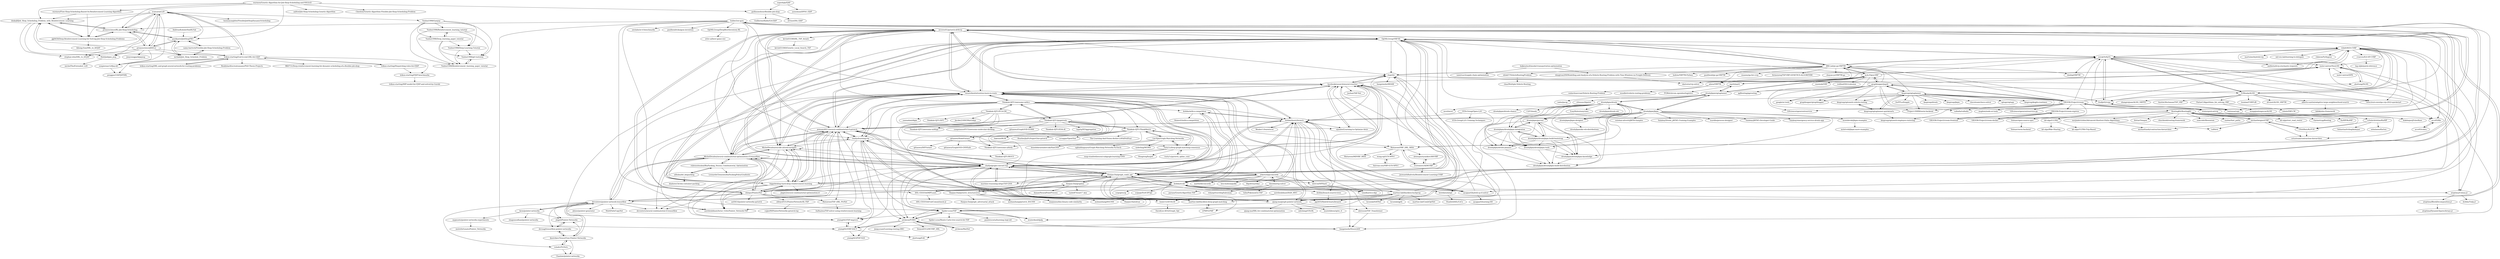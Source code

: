 digraph G {
"Yunhui1998/Gymjsp" -> "Yunhui1998/git-tuotorial"
"Yunhui1998/Gymjsp" -> "Yunhui1998/Reinforcement_learning_paper_tutorial"
"Yunhui1998/Gymjsp" -> "Yunhui1998/Deep-Learning-Tutorial"
"Yunhui1998/Gymjsp" -> "Yunhui1998/Reinforcement_learning_tutorial"
"Yunhui1998/Gymjsp" -> "Yunhui1998/Deep_learning_paper_tutorial"
"dmksjfl/Job_Shop_Scheduling_Problem_with_Reinforcement_Learning" -> "prosysscience/RL-Job-Shop-Scheduling"
"dmksjfl/Job_Shop_Scheduling_Problem_with_Reinforcement_Learning" -> "stephan-who/DRL_to_DFJSP"
"dmksjfl/Job_Shop_Scheduling_Problem_with_Reinforcement_Learning" -> "MattJud/gnn_jssp"
"dmksjfl/Job_Shop_Scheduling_Problem_with_Reinforcement_Learning" -> "jjjj0458/Deep-Reinforcement-Learning-for-Solving-Job-Shop-Scheduling-Problems"
"jjjj0458/Deep-Reinforcement-Learning-for-Solving-Job-Shop-Scheduling-Problems" -> "dmksjfl/Job_Shop_Scheduling_Problem_with_Reinforcement_Learning"
"jjjj0458/Deep-Reinforcement-Learning-for-Solving-Job-Shop-Scheduling-Problems" -> "prosysscience/RL-Job-Shop-Scheduling"
"jjjj0458/Deep-Reinforcement-Learning-for-Solving-Job-Shop-Scheduling-Problems" -> "Aihong-Sun/DRL_to_DFJSP"
"leikun-starting/Dispatching-rules-for-FJSP" -> "leikun-starting/End-to-end-DRL-for-FJSP"
"leikun-starting/Dispatching-rules-for-FJSP" -> "leikun-starting/FJSP-benchmarks"
"leikun-starting/End-to-end-DRL-for-FJSP" -> "leikun-starting/Dispatching-rules-for-FJSP"
"leikun-starting/End-to-end-DRL-for-FJSP" -> "leikun-starting/FJSP-benchmarks"
"leikun-starting/End-to-end-DRL-for-FJSP" -> "songwenas12/fjsp-drl"
"leikun-starting/End-to-end-DRL-for-FJSP" -> "pengguo318/FJSPDRL"
"leikun-starting/End-to-end-DRL-for-FJSP" -> "leikun-starting/DRL-and-graph-neural-network-for-routing-problems"
"leikun-starting/End-to-end-DRL-for-FJSP" -> "Reallyhardtocreateaname/PhD-Thesis-Projects"
"leikun-starting/End-to-end-DRL-for-FJSP" -> "dmksjfl/Job_Shop_Scheduling_Problem_with_Reinforcement_Learning"
"leikun-starting/End-to-end-DRL-for-FJSP" -> "zcaicaros/L2D"
"leikun-starting/End-to-end-DRL-for-FJSP" -> "RK0731/Deep-reinforcement-learning-for-dynamic-scheduling-of-a-flexible-job-shop"
"prosysscience/JSSEnv" -> "prosysscience/RL-Job-Shop-Scheduling"
"prosysscience/JSSEnv" -> "zcaicaros/L2D"
"prosysscience/JSSEnv" -> "dmksjfl/Job_Shop_Scheduling_Problem_with_Reinforcement_Learning"
"prosysscience/JSSEnv" -> "paulkastel/JobShopPRO"
"prosysscience/JSSEnv" -> "songwenas12/fjsp-drl"
"prosysscience/JSSEnv" -> "MattJud/gnn_jssp"
"prosysscience/JSSEnv" -> "Junyoungpark/pyjssp"
"prosysscience/JSSEnv" -> "mcfadd/Job_Shop_Schedule_Problem"
"prosysscience/JSSEnv" -> "leikun-starting/End-to-end-DRL-for-FJSP"
"prosysscience/JSSEnv" -> "stephan-who/DRL_to_DFJSP"
"songwenas12/fjsp-drl" -> "pengguo318/FJSPDRL"
"wurmen/Flow-Shop-Scheduling-Based-On-Reinforcement-Learning-Algorithm" -> "jjjj0458/Deep-Reinforcement-Learning-for-Solving-Job-Shop-Scheduling-Problems"
"wurmen/Flow-Shop-Scheduling-Based-On-Reinforcement-Learning-Algorithm" -> "dmksjfl/Job_Shop_Scheduling_Problem_with_Reinforcement_Learning"
"zcaicaros/L2D" -> "prosysscience/JSSEnv"
"zcaicaros/L2D" -> "prosysscience/RL-Job-Shop-Scheduling"
"zcaicaros/L2D" -> "leikun-starting/End-to-end-DRL-for-FJSP"
"zcaicaros/L2D" -> "MattJud/gnn_jssp"
"zcaicaros/L2D" -> "songwenas12/fjsp-drl"
"zcaicaros/L2D" -> "dmksjfl/Job_Shop_Scheduling_Problem_with_Reinforcement_Learning"
"zcaicaros/L2D" -> "Yunhui1998/Gymjsp"
"zcaicaros/L2D" -> "jjjj0458/Deep-Reinforcement-Learning-for-Solving-Job-Shop-Scheduling-Problems"
"zcaicaros/L2D" -> "paulkastel/JobShopPRO"
"zcaicaros/L2D" -> "huxiaoyanghfut/FlexibleJobShopDynamicScheduling"
"zcaicaros/L2D" -> "stephan-who/DRL_to_DFJSP"
"OptMLGroup/VRP-RL" -> "mveres01/pytorch-drl4vrp"
"OptMLGroup/VRP-RL" -> "wouterkool/attention-learn-to-route"
"OptMLGroup/VRP-RL" -> "pemami4911/neural-combinatorial-rl-pytorch"
"OptMLGroup/VRP-RL" -> "iRB-Lab/py-ga-VRPTW"
"OptMLGroup/VRP-RL" -> "Hanjun-Dai/graph_comb_opt"
"OptMLGroup/VRP-RL" -> "MichelDeudon/neural-combinatorial-optimization-rl-tensorflow"
"OptMLGroup/VRP-RL" -> "MichelDeudon/encode-attend-navigate"
"OptMLGroup/VRP-RL" -> "Rintarooo/VRP_DRL_MHA"
"OptMLGroup/VRP-RL" -> "d-eremeev/ADM-VRP"
"OptMLGroup/VRP-RL" -> "rlopt/l2i"
"OptMLGroup/VRP-RL" -> "yorak/VeRyPy"
"OptMLGroup/VRP-RL" -> "higgsfield/np-hard-deep-reinforcement-learning"
"OptMLGroup/VRP-RL" -> "facebookresearch/neural-rewriter"
"OptMLGroup/VRP-RL" -> "qiang-ma/graph-pointer-network"
"OptMLGroup/VRP-RL" -> "vidalt/HGS-CVRP"
"pemami4911/neural-combinatorial-rl-pytorch" -> "higgsfield/np-hard-deep-reinforcement-learning"
"pemami4911/neural-combinatorial-rl-pytorch" -> "mveres01/pytorch-drl4vrp"
"pemami4911/neural-combinatorial-rl-pytorch" -> "wouterkool/attention-learn-to-route"
"pemami4911/neural-combinatorial-rl-pytorch" -> "MichelDeudon/neural-combinatorial-optimization-rl-tensorflow"
"pemami4911/neural-combinatorial-rl-pytorch" -> "Hanjun-Dai/graph_comb_opt"
"pemami4911/neural-combinatorial-rl-pytorch" -> "OptMLGroup/VRP-RL"
"pemami4911/neural-combinatorial-rl-pytorch" -> "shirgur/PointerNet"
"pemami4911/neural-combinatorial-rl-pytorch" -> "MichelDeudon/encode-attend-navigate"
"pemami4911/neural-combinatorial-rl-pytorch" -> "devsisters/pointer-network-tensorflow"
"pemami4911/neural-combinatorial-rl-pytorch" -> "facebookresearch/neural-rewriter"
"pemami4911/neural-combinatorial-rl-pytorch" -> "qiang-ma/graph-pointer-network"
"pemami4911/neural-combinatorial-rl-pytorch" -> "Rintarooo/TSP_DRL_PtrNet"
"pemami4911/neural-combinatorial-rl-pytorch" -> "chaitjo/learning-tsp"
"pemami4911/neural-combinatorial-rl-pytorch" -> "ds4dm/learn2branch"
"pemami4911/neural-combinatorial-rl-pytorch" -> "aurelienbibaut/Actor_CriticPointer_Network-TSP"
"hzjken/multimodal-transportation-optimization" -> "dungtran209/Modelling-and-Analysis-of-a-Vehicle-Routing-Problem-with-Time-Windows-in-Freight-Delivery"
"hzjken/multimodal-transportation-optimization" -> "samirsaci/supply-chain-optimization"
"Yunhui1998/Deep_learning_paper_tutorial" -> "Yunhui1998/Reinforcement_learning_paper_tutorial"
"Yunhui1998/Deep_learning_paper_tutorial" -> "Yunhui1998/git-tuotorial"
"Yunhui1998/Deep_learning_paper_tutorial" -> "Yunhui1998/Deep-Learning-Tutorial"
"Yunhui1998/Deep_learning_paper_tutorial" -> "Yunhui1998/Reinforcement_learning_tutorial"
"dmishin/tsp-solver" -> "jvkersch/pyconcorde"
"dmishin/tsp-solver" -> "rohanp/travelingSalesman"
"dmishin/tsp-solver" -> "tnlin/PokemonGo-TSP" ["e"=1]
"dmishin/tsp-solver" -> "parano/GeneticAlgorithm-TSP" ["e"=1]
"droolsjbpm/drools" -> "droolsjbpm/jbpm"
"droolsjbpm/drools" -> "droolsjbpm/guvnor"
"droolsjbpm/drools" -> "droolsjbpm/droolsjbpm-integration"
"droolsjbpm/drools" -> "droolsjbpm/droolsjbpm-build-bootstrap"
"droolsjbpm/drools" -> "droolsjbpm/droolsjbpm-knowledge"
"droolsjbpm/drools" -> "droolsjbpm/droolsjbpm-tools"
"droolsjbpm/drools" -> "droolsjbpm/drools-planner"
"droolsjbpm/drools" -> "droolsjbpm/droolsjbpm-build-distribution"
"droolsjbpm/drools" -> "droolsjbpm/optaplanner"
"droolsjbpm/drools" -> "EasyRules/easyrules"
"droolsjbpm/drools" -> "droolsjbpm/jbpm-designer"
"droolsjbpm/drools" -> "droolsjbpm/drools-wb"
"droolsjbpm/drools" -> "mvel/mvel" ["e"=1]
"droolsjbpm/drools" -> "droolsjbpm/drools-chance"
"droolsjbpm/drools" -> "C2FO/nools" ["e"=1]
"higgsfield/np-hard-deep-reinforcement-learning" -> "pemami4911/neural-combinatorial-rl-pytorch"
"higgsfield/np-hard-deep-reinforcement-learning" -> "MichelDeudon/neural-combinatorial-optimization-rl-tensorflow"
"higgsfield/np-hard-deep-reinforcement-learning" -> "mveres01/pytorch-drl4vrp"
"higgsfield/np-hard-deep-reinforcement-learning" -> "Hanjun-Dai/graph_comb_opt"
"higgsfield/np-hard-deep-reinforcement-learning" -> "MichelDeudon/encode-attend-navigate"
"higgsfield/np-hard-deep-reinforcement-learning" -> "wouterkool/attention-learn-to-route"
"higgsfield/np-hard-deep-reinforcement-learning" -> "Rintarooo/TSP_DRL_PtrNet"
"higgsfield/np-hard-deep-reinforcement-learning" -> "aurelienbibaut/Actor_CriticPointer_Network-TSP"
"higgsfield/np-hard-deep-reinforcement-learning" -> "jingw2/neural-combinatorial-optimization-rl"
"higgsfield/np-hard-deep-reinforcement-learning" -> "OptMLGroup/VRP-RL"
"higgsfield/np-hard-deep-reinforcement-learning" -> "facebookresearch/neural-rewriter"
"higgsfield/np-hard-deep-reinforcement-learning" -> "devsisters/neural-combinatorial-rl-tensorflow"
"higgsfield/np-hard-deep-reinforcement-learning" -> "chaitjo/graph-convnet-tsp"
"higgsfield/np-hard-deep-reinforcement-learning" -> "qiang-ma/graph-pointer-network"
"higgsfield/np-hard-deep-reinforcement-learning" -> "shirgur/PointerNet"
"qcappart/hybrid-cp-rl-solver" -> "ds4dm/ecole"
"qcappart/hybrid-cp-rl-solver" -> "qcappart/learning-DD"
"qcappart/hybrid-cp-rl-solver" -> "ds4dm/learn2branch"
"qcappart/hybrid-cp-rl-solver" -> "rlopt/l2i"
"xijunlee/Learning-to-Optimize-Arxiv" -> "facebookresearch/neural-rewriter"
"graphhopper/jsprit" -> "kiegroup/optaplanner"
"graphhopper/jsprit" -> "graphhopper/graphhopper" ["e"=1]
"graphhopper/jsprit" -> "VROOM-Project/vroom"
"graphhopper/jsprit" -> "mck-/Open-VRP"
"graphhopper/jsprit" -> "iRB-Lab/py-ga-VRPTW"
"graphhopper/jsprit" -> "OptMLGroup/VRP-RL"
"graphhopper/jsprit" -> "pgRouting/pgrouting" ["e"=1]
"graphhopper/jsprit" -> "N-Wouda/ALNS"
"graphhopper/jsprit" -> "kiegroup/optaweb-vehicle-routing"
"graphhopper/jsprit" -> "reinterpretcat/vrp"
"graphhopper/jsprit" -> "google/or-tools" ["e"=1]
"graphhopper/jsprit" -> "Project-OSRM/osrm-backend" ["e"=1]
"graphhopper/jsprit" -> "valhalla/valhalla" ["e"=1]
"graphhopper/jsprit" -> "vidalt/HGS-CVRP"
"graphhopper/jsprit" -> "GIScience/openrouteservice" ["e"=1]
"VITA-Group/Open-L2O" -> "bstellato/mlopt"
"VITA-Group/Open-L2O" -> "VITA-Group/L2O-Training-Techniques"
"VITA-Group/Open-L2O" -> "ds4dm/learn2branch"
"RoutingKit/RoutingKit" -> "michaelwegner/CRP"
"RoutingKit/RoutingKit" -> "GVeitBatz/KaTCH"
"RoutingKit/RoutingKit" -> "Telenav/open-source-spec"
"RoutingKit/RoutingKit" -> "Ifsttar/Tempus"
"RoutingKit/RoutingKit" -> "vbuchhold/routing-framework"
"RoutingKit/RoutingKit" -> "osmcode/libosmium" ["e"=1]
"RoutingKit/RoutingKit" -> "cetusteam/contraction-hierarchies"
"RoutingKit/RoutingKit" -> "easbar/fast_paths"
"RoutingKit/RoutingKit" -> "kit-algo/ULTRA"
"RoutingKit/RoutingKit" -> "kit-algo/rust_road_router"
"RoutingKit/RoutingKit" -> "schulzchristian/KaHIP"
"RoutingKit/RoutingKit" -> "navjindervirdee/Advanced-Shortest-Paths-Algorithms"
"RoutingKit/RoutingKit" -> "vlarmet/cppRouting" ["e"=1]
"RoutingKit/RoutingKit" -> "KaHIP/KaHIP" ["e"=1]
"wurmen/Genetic-Algorithm-for-Job-Shop-Scheduling-and-NSGA-II" -> "paulkastel/JobShopPRO"
"wurmen/Genetic-Algorithm-for-Job-Shop-Scheduling-and-NSGA-II" -> "wurmen/Flow-Shop-Scheduling-Based-On-Reinforcement-Learning-Algorithm"
"wurmen/Genetic-Algorithm-for-Job-Shop-Scheduling-and-NSGA-II" -> "dmksjfl/Job_Shop_Scheduling_Problem_with_Reinforcement_Learning"
"wurmen/Genetic-Algorithm-for-Job-Shop-Scheduling-and-NSGA-II" -> "prosysscience/RL-Job-Shop-Scheduling"
"wurmen/Genetic-Algorithm-for-Job-Shop-Scheduling-and-NSGA-II" -> "aalitor/Job-Shop-Scheduling-Genetic-Algorithm" ["e"=1]
"wurmen/Genetic-Algorithm-for-Job-Shop-Scheduling-and-NSGA-II" -> "guillaumebour/flexible-job-shop"
"wurmen/Genetic-Algorithm-for-Job-Shop-Scheduling-and-NSGA-II" -> "Cheelem/Genetic-Algorithm-Flexible-Job-Shop-Scheduling-Problem"
"Thinklab-SJTU/ThinkMatch" -> "Thinklab-SJTU/pygmtools"
"Thinklab-SJTU/ThinkMatch" -> "Lin-Yijie/Graph-Matching-Networks"
"Thinklab-SJTU/ThinkMatch" -> "rusty1s/deep-graph-matching-consensus"
"Thinklab-SJTU/ThinkMatch" -> "ucuapps/OpenGlue" ["e"=1]
"Thinklab-SJTU/ThinkMatch" -> "Thinklab-SJTU/awesome-ai4eda"
"Thinklab-SJTU/ThinkMatch" -> "The-Learning-And-Vision-Atelier-LAVA/PoSFeat" ["e"=1]
"Thinklab-SJTU/ThinkMatch" -> "qitianwu/NodeFormer"
"Thinklab-SJTU/ThinkMatch" -> "fukexue/RGM" ["e"=1]
"Thinklab-SJTU/ThinkMatch" -> "HeatherJiaZG/SuperGlue-pytorch" ["e"=1]
"Thinklab-SJTU/awesome-ml4co" -> "wouterkool/attention-learn-to-route"
"Thinklab-SJTU/awesome-ml4co" -> "ds4dm/learn2branch"
"Thinklab-SJTU/awesome-ml4co" -> "Thinklab-SJTU/pygmtools"
"Thinklab-SJTU/awesome-ml4co" -> "pemami4911/neural-combinatorial-rl-pytorch"
"Thinklab-SJTU/awesome-ml4co" -> "Hanjun-Dai/graph_comb_opt"
"Thinklab-SJTU/awesome-ml4co" -> "ds4dm/ecole"
"Thinklab-SJTU/awesome-ml4co" -> "yd-kwon/POMO"
"Thinklab-SJTU/awesome-ml4co" -> "xijunlee/Learning-to-Optimize-Arxiv"
"Thinklab-SJTU/awesome-ml4co" -> "chaitjo/graph-convnet-tsp"
"Thinklab-SJTU/awesome-ml4co" -> "facebookresearch/neural-rewriter"
"Thinklab-SJTU/awesome-ml4co" -> "Thinklab-SJTU/PCA-GM"
"Thinklab-SJTU/awesome-ml4co" -> "mveres01/pytorch-drl4vrp"
"Thinklab-SJTU/awesome-ml4co" -> "ds4dm/ml4co-competition"
"Thinklab-SJTU/awesome-ml4co" -> "Thinklab-SJTU/ThinkMatch"
"Thinklab-SJTU/awesome-ml4co" -> "chaitjo/learning-tsp"
"Thinklab-SJTU/pygmtools" -> "Thinklab-SJTU/awesome-ai4eda"
"Thinklab-SJTU/pygmtools" -> "Thinklab-SJTU/ThinkMatch"
"Thinklab-SJTU/pygmtools" -> "Thinklab-SJTU/EDA-AI" ["e"=1]
"Thinklab-SJTU/pygmtools" -> "lygztq/SEAggregation"
"Thinklab-SJTU/pygmtools" -> "Thinklab-SJTU/ROCO"
"Thinklab-SJTU/pygmtools" -> "Thinklab-SJTU/awesome-ml4co"
"Thinklab-SJTU/pygmtools" -> "yangnianzu0515/awesome-molecular-docking" ["e"=1]
"Thinklab-SJTU/pygmtools" -> "qitianwu/NodeFormer"
"Thinklab-SJTU/pygmtools" -> "qitianwu/GraphOOD-EERM" ["e"=1]
"Thinklab-SJTU/pygmtools" -> "Thinklab-SJTU/awesome-ml4tpp"
"ikostrikov/TensorFlow-Pointer-Networks" -> "devsisters/pointer-network-tensorflow"
"ikostrikov/TensorFlow-Pointer-Networks" -> "vshallc/PtrNets"
"ikostrikov/TensorFlow-Pointer-Networks" -> "devnag/tensorflow-pointer-networks"
"ikostrikov/TensorFlow-Pointer-Networks" -> "Chanlaw/pointer-networks"
"ikostrikov/TensorFlow-Pointer-Networks" -> "jingxil/Pointer-Networks"
"Thinklab-SJTU/PCA-GM" -> "yannadani/dlgm"
"Thinklab-SJTU/PCA-GM" -> "Thinklab-SJTU/DP3"
"Thinklab-SJTU/PCA-GM" -> "rusty1s/deep-graph-matching-consensus"
"Thinklab-SJTU/PCA-GM" -> "Thinklab-SJTU/pygmtools"
"Thinklab-SJTU/PCA-GM" -> "Thinklab-SJTU/awesome-ml4co"
"Thinklab-SJTU/PCA-GM" -> "martius-lab/blackbox-deep-graph-matching"
"Thinklab-SJTU/PCA-GM" -> "Jacobe2169/GMatch4py" ["e"=1]
"Thinklab-SJTU/PCA-GM" -> "Thinklab-SJTU/awesome-ml4tpp"
"fulcrum-zou/VRP-GCN-NPEC" -> "wang-rq/GCN-NPEC"
"Lin-Yijie/Graph-Matching-Networks" -> "benedekrozemberczki/SimGNN" ["e"=1]
"Lin-Yijie/Graph-Matching-Networks" -> "rusty1s/deep-graph-matching-consensus"
"Lin-Yijie/Graph-Matching-Networks" -> "Thinklab-SJTU/ThinkMatch"
"Lin-Yijie/Graph-Matching-Networks" -> "nghiahhnguyen/Graph-Matching-Networks-PyTorch"
"Lin-Yijie/Graph-Matching-Networks" -> "ryderling/MGMN"
"jvkersch/pyconcorde" -> "chaitjo/graph-convnet-tsp"
"jvkersch/pyconcorde" -> "dmishin/tsp-solver"
"jvkersch/pyconcorde" -> "yd-kwon/POMO"
"jvkersch/pyconcorde" -> "wouterkool/attention-learn-to-route"
"jvkersch/pyconcorde" -> "xbresson/TSP_Transformer"
"jvkersch/pyconcorde" -> "Spider-scnu/TSP"
"jvkersch/pyconcorde" -> "liangxinedu/NeuroLKH"
"jvkersch/pyconcorde" -> "ds4dm/ecole"
"jvkersch/pyconcorde" -> "matthelb/concorde"
"jvkersch/pyconcorde" -> "machine-reasoning-ufrgs/TSP-GNN"
"jvkersch/pyconcorde" -> "yining043/VRP-DACT"
"jvkersch/pyconcorde" -> "ds4dm/learn2branch"
"jvkersch/pyconcorde" -> "ben-hudson/pylkh"
"jvkersch/pyconcorde" -> "filipArena/elkai"
"jvkersch/pyconcorde" -> "MichelDeudon/encode-attend-navigate"
"Hanjun-Dai/pytorch_structure2vec" -> "Hanjun-Dai/graphnn"
"Hanjun-Dai/pytorch_structure2vec" -> "Hanjun-Dai/graph_comb_opt"
"Hanjun-Dai/pytorch_structure2vec" -> "Hanjun-Dai/graph_adversarial_attack" ["e"=1]
"Hanjun-Dai/pytorch_structure2vec" -> "muhanzhang/pytorch_DGCNN" ["e"=1]
"Hanjun-Dai/pytorch_structure2vec" -> "xiaojunxu/dnn-binary-code-similarity" ["e"=1]
"Hanjun-Dai/pytorch_structure2vec" -> "muhanzhang/DGCNN" ["e"=1]
"Hanjun-Dai/pytorch_structure2vec" -> "pemami4911/neural-combinatorial-rl-pytorch"
"Hanjun-Dai/pytorch_structure2vec" -> "Hanjun-Dai/sdvae" ["e"=1]
"Hanjun-Dai/pytorch_structure2vec" -> "louisv123/COLGE"
"MichelDeudon/encode-attend-navigate" -> "MichelDeudon/neural-combinatorial-optimization-rl-tensorflow"
"MichelDeudon/encode-attend-navigate" -> "yining043/TSP-improve"
"MichelDeudon/encode-attend-navigate" -> "wouterkool/attention-learn-to-route"
"MichelDeudon/encode-attend-navigate" -> "pemami4911/neural-combinatorial-rl-pytorch"
"MichelDeudon/encode-attend-navigate" -> "higgsfield/np-hard-deep-reinforcement-learning"
"MichelDeudon/encode-attend-navigate" -> "aurelienbibaut/Actor_CriticPointer_Network-TSP"
"MichelDeudon/encode-attend-navigate" -> "mveres01/pytorch-drl4vrp"
"MichelDeudon/encode-attend-navigate" -> "devsisters/neural-combinatorial-rl-tensorflow"
"Spider-scnu/TSP" -> "yd-kwon/POMO"
"Spider-scnu/TSP" -> "Spider-scnu/Monte-Carlo-tree-search-for-TSP"
"Spider-scnu/TSP" -> "liangxinedu/NeuroLKH"
"Spider-scnu/TSP" -> "wouterkool/dpdp"
"Spider-scnu/TSP" -> "yining043/TSP-improve"
"Spider-scnu/TSP" -> "paulorocosta/learning-2opt-drl"
"chaitjo/learning-tsp" -> "chaitjo/graph-convnet-tsp"
"chaitjo/learning-tsp" -> "Spider-scnu/TSP"
"chaitjo/learning-tsp" -> "qiang-ma/graph-pointer-network"
"chaitjo/learning-tsp" -> "yining043/TSP-improve"
"chaitjo/learning-tsp" -> "pemami4911/neural-combinatorial-rl-pytorch"
"chaitjo/learning-tsp" -> "yd-kwon/POMO"
"chaitjo/learning-tsp" -> "Rintarooo/VRP_DRL_MHA"
"chaitjo/learning-tsp" -> "yining043/VRP-DACT"
"chaitjo/learning-tsp" -> "MichelDeudon/encode-attend-navigate"
"chaitjo/learning-tsp" -> "wouterkool/attention-learn-to-route"
"rlopt/l2i" -> "facebookresearch/neural-rewriter"
"rlopt/l2i" -> "water-mirror/NeuLNS"
"rlopt/l2i" -> "liangxinedu/NeuroLKH"
"rlopt/l2i" -> "ahottung/NLNS"
"rlopt/l2i" -> "liangxinedu/MDAM"
"water-mirror/NeuLNS" -> "water-mirror/DPR"
"water-mirror/NeuLNS" -> "rlopt/l2i"
"water-mirror/NeuLNS" -> "ahottung/NLNS"
"wouterkool/attention-learn-to-route" -> "pemami4911/neural-combinatorial-rl-pytorch"
"wouterkool/attention-learn-to-route" -> "mveres01/pytorch-drl4vrp"
"wouterkool/attention-learn-to-route" -> "OptMLGroup/VRP-RL"
"wouterkool/attention-learn-to-route" -> "Hanjun-Dai/graph_comb_opt"
"wouterkool/attention-learn-to-route" -> "chaitjo/graph-convnet-tsp"
"wouterkool/attention-learn-to-route" -> "MichelDeudon/encode-attend-navigate"
"wouterkool/attention-learn-to-route" -> "qiang-ma/graph-pointer-network"
"wouterkool/attention-learn-to-route" -> "MichelDeudon/neural-combinatorial-optimization-rl-tensorflow"
"wouterkool/attention-learn-to-route" -> "facebookresearch/neural-rewriter"
"wouterkool/attention-learn-to-route" -> "higgsfield/np-hard-deep-reinforcement-learning"
"wouterkool/attention-learn-to-route" -> "Rintarooo/VRP_DRL_MHA"
"wouterkool/attention-learn-to-route" -> "rlopt/l2i"
"wouterkool/attention-learn-to-route" -> "chaitjo/learning-tsp"
"wouterkool/attention-learn-to-route" -> "ds4dm/learn2branch"
"wouterkool/attention-learn-to-route" -> "Thinklab-SJTU/awesome-ml4co"
"yd-kwon/POMO" -> "yd-kwon/MatNet"
"yd-kwon/POMO" -> "yining043/VRP-DACT"
"yd-kwon/POMO" -> "ahottung/EAS"
"yd-kwon/POMO" -> "Spider-scnu/TSP"
"yd-kwon/POMO" -> "liangxinedu/NeuroLKH"
"yd-kwon/POMO" -> "jiang-yuan/Learning-routing-DRO"
"yd-kwon/POMO" -> "Demon0312/HCVRP_DRL"
"yd-kwon/POMO" -> "yining043/PDP-N2S"
"yining043/TSP-improve" -> "yining043/VRP-DACT"
"vidalt/HGS-CVRP" -> "yorak/VeRyPy"
"vidalt/HGS-CVRP" -> "acco93/filo"
"vidalt/HGS-CVRP" -> "ortec/euro-neurips-vrp-2022-quickstart"
"vidalt/HGS-CVRP" -> "chkwon/PyHygese"
"vidalt/HGS-CVRP" -> "atoptima/Coluna.jl"
"vidalt/HGS-CVRP" -> "cvneves/ILS-SP-CVRP"
"vidalt/HGS-CVRP" -> "Kuifje02/vrpy"
"vidalt/HGS-CVRP" -> "amflorio/dvrp-stochastic-requests"
"vidalt/HGS-CVRP" -> "N-Wouda/ALNS"
"vidalt/HGS-CVRP" -> "wouterkool/dpdp"
"vidalt/HGS-CVRP" -> "martsime/hybridcvrp"
"vidalt/HGS-CVRP" -> "mit-wu-lab/learning-to-delegate"
"vidalt/HGS-CVRP" -> "torressa/cspy"
"mveres01/pytorch-drl4vrp" -> "OptMLGroup/VRP-RL"
"mveres01/pytorch-drl4vrp" -> "pemami4911/neural-combinatorial-rl-pytorch"
"mveres01/pytorch-drl4vrp" -> "wouterkool/attention-learn-to-route"
"mveres01/pytorch-drl4vrp" -> "Rintarooo/VRP_DRL_MHA"
"mveres01/pytorch-drl4vrp" -> "kevin031060/RL_TSP_4static"
"mveres01/pytorch-drl4vrp" -> "higgsfield/np-hard-deep-reinforcement-learning"
"mveres01/pytorch-drl4vrp" -> "facebookresearch/neural-rewriter"
"mveres01/pytorch-drl4vrp" -> "Hanjun-Dai/graph_comb_opt"
"mveres01/pytorch-drl4vrp" -> "chaitjo/graph-convnet-tsp"
"mveres01/pytorch-drl4vrp" -> "rlopt/l2i"
"mveres01/pytorch-drl4vrp" -> "MichelDeudon/encode-attend-navigate"
"mveres01/pytorch-drl4vrp" -> "qiang-ma/graph-pointer-network"
"mveres01/pytorch-drl4vrp" -> "water-mirror/NeuLNS"
"mveres01/pytorch-drl4vrp" -> "shirgur/PointerNet"
"mveres01/pytorch-drl4vrp" -> "yining043/TSP-improve"
"superhqh/FJSP" -> "guillaumebour/flexible-job-shop"
"superhqh/FJSP" -> "yasuoman/DPSO_FJSP"
"PariseC/Algorithms_for_solving_VRP" -> "ishelo/VRP-CW"
"PariseC/Algorithms_for_solving_VRP" -> "wangqianlongucas/ALNS"
"navjindervirdee/Advanced-Shortest-Paths-Algorithms" -> "LdDl/ch"
"navjindervirdee/Advanced-Shortest-Paths-Algorithms" -> "michaeltandy/contraction-hierarchies"
"leikun-starting/DRL-and-graph-neural-network-for-routing-problems" -> "leikun-starting/End-to-end-DRL-for-FJSP"
"reinterpretcat/vrp" -> "acco93/filo"
"reinterpretcat/vrp" -> "VROOM-Project/vroom"
"reinterpretcat/vrp" -> "vidalt/HGS-CVRP"
"Yunhui1998/Deep-Learning-Tutorial" -> "Yunhui1998/git-tuotorial"
"Yunhui1998/Deep-Learning-Tutorial" -> "Yunhui1998/Reinforcement_learning_paper_tutorial"
"Yunhui1998/Reinforcement_learning_paper_tutorial" -> "Yunhui1998/git-tuotorial"
"Yunhui1998/Reinforcement_learning_tutorial" -> "Yunhui1998/git-tuotorial"
"Yunhui1998/Reinforcement_learning_tutorial" -> "Yunhui1998/Reinforcement_learning_paper_tutorial"
"Yunhui1998/Reinforcement_learning_tutorial" -> "Yunhui1998/Deep-Learning-Tutorial"
"Yunhui1998/Reinforcement_learning_tutorial" -> "Yunhui1998/Deep_learning_paper_tutorial"
"Yunhui1998/git-tuotorial" -> "Yunhui1998/Reinforcement_learning_paper_tutorial"
"VROOM-Project/vroom" -> "graphhopper/jsprit"
"VROOM-Project/vroom" -> "GIScience/openrouteservice" ["e"=1]
"VROOM-Project/vroom" -> "VROOM-Project/vroom-docker"
"VROOM-Project/vroom" -> "VROOM-Project/vroom-express"
"VROOM-Project/vroom" -> "valhalla/valhalla" ["e"=1]
"VROOM-Project/vroom" -> "reinterpretcat/vrp"
"VROOM-Project/vroom" -> "vidalt/HGS-CVRP"
"VROOM-Project/vroom" -> "Project-OSRM/osrm-backend" ["e"=1]
"VROOM-Project/vroom" -> "kiegroup/optaplanner"
"VROOM-Project/vroom" -> "yorak/VeRyPy"
"VROOM-Project/vroom" -> "OptMLGroup/VRP-RL"
"VROOM-Project/vroom" -> "iRB-Lab/py-ga-VRPTW"
"VROOM-Project/vroom" -> "RoutingKit/RoutingKit"
"VROOM-Project/vroom" -> "mapbox/node-or-tools"
"VROOM-Project/vroom" -> "GIScience/openrouteservice-py" ["e"=1]
"kiegroup/optaplanner" -> "graphhopper/jsprit"
"kiegroup/optaplanner" -> "kiegroup/optaplanner-quickstarts"
"kiegroup/optaplanner" -> "VROOM-Project/vroom"
"kiegroup/optaplanner" -> "kiegroup/optaweb-vehicle-routing"
"kiegroup/optaplanner" -> "kiegroup/drools" ["e"=1]
"kiegroup/optaplanner" -> "google/or-tools" ["e"=1]
"kiegroup/optaplanner" -> "kiegroup/jbpm" ["e"=1]
"kiegroup/optaplanner" -> "chocoteam/choco-solver" ["e"=1]
"kiegroup/optaplanner" -> "kiegroup/optaweb-employee-rostering"
"kiegroup/optaplanner" -> "optapy/optapy"
"kiegroup/optaplanner" -> "graphhopper/graphhopper" ["e"=1]
"kiegroup/optaplanner" -> "kiegroup/kogito-runtimes" ["e"=1]
"kiegroup/optaplanner" -> "frePPLe/frepple" ["e"=1]
"kiegroup/optaplanner" -> "iRB-Lab/py-ga-VRPTW"
"kiegroup/optaplanner" -> "Project-OSRM/osrm-backend" ["e"=1]
"iRB-Lab/py-ga-VRPTW" -> "shayan-ys/VRPTW-ga"
"iRB-Lab/py-ga-VRPTW" -> "OptMLGroup/VRP-RL"
"iRB-Lab/py-ga-VRPTW" -> "bofeiw/VRPTW-Python"
"iRB-Lab/py-ga-VRPTW" -> "paulliwali/py-ga-VRPTW"
"iRB-Lab/py-ga-VRPTW" -> "shlok57/VehicleRoutingProblem"
"iRB-Lab/py-ga-VRPTW" -> "cmanny/ga-for-cvrp"
"iRB-Lab/py-ga-VRPTW" -> "yorak/VeRyPy"
"iRB-Lab/py-ga-VRPTW" -> "adzen/VRPTW"
"iRB-Lab/py-ga-VRPTW" -> "dungtran209/Modelling-and-Analysis-of-a-Vehicle-Routing-Problem-with-Time-Windows-in-Freight-Delivery"
"iRB-Lab/py-ga-VRPTW" -> "Kuifje02/vrpy"
"iRB-Lab/py-ga-VRPTW" -> "mck-/Open-VRP"
"iRB-Lab/py-ga-VRPTW" -> "mveres01/pytorch-drl4vrp"
"iRB-Lab/py-ga-VRPTW" -> "donfaq/VRPTW"
"iRB-Lab/py-ga-VRPTW" -> "skatsuta/vrp-solver"
"iRB-Lab/py-ga-VRPTW" -> "fermenreq/TSP-VRP-GENETICS-ALGORITHM"
"chaitjo/graph-convnet-tsp" -> "chaitjo/learning-tsp"
"chaitjo/graph-convnet-tsp" -> "wouterkool/attention-learn-to-route"
"chaitjo/graph-convnet-tsp" -> "Spider-scnu/TSP"
"chaitjo/graph-convnet-tsp" -> "machine-reasoning-ufrgs/TSP-GNN"
"chaitjo/graph-convnet-tsp" -> "rlopt/l2i"
"chaitjo/graph-convnet-tsp" -> "jvkersch/pyconcorde"
"chaitjo/graph-convnet-tsp" -> "mveres01/pytorch-drl4vrp"
"chaitjo/graph-convnet-tsp" -> "ds4dm/learn2branch"
"chaitjo/graph-convnet-tsp" -> "facebookresearch/neural-rewriter"
"chaitjo/graph-convnet-tsp" -> "wouterkool/dpdp"
"chaitjo/graph-convnet-tsp" -> "qiang-ma/graph-pointer-network"
"chaitjo/graph-convnet-tsp" -> "yining043/TSP-improve"
"chaitjo/graph-convnet-tsp" -> "yd-kwon/POMO"
"chaitjo/graph-convnet-tsp" -> "Hanjun-Dai/graph_comb_opt"
"chaitjo/graph-convnet-tsp" -> "MichelDeudon/encode-attend-navigate"
"kiegroup/optaplanner-quickstarts" -> "kiegroup/optaweb-vehicle-routing"
"kiegroup/optaplanner-quickstarts" -> "kiegroup/optaplanner"
"kiegroup/optaplanner-quickstarts" -> "kiegroup/optaweb-employee-rostering"
"adzen/VRPTW" -> "sudarshanvram/Vehicle-Routing-Problem"
"adzen/VRPTW" -> "woodbri/vehicle-routing-problems"
"droolsjbpm/jbpm" -> "droolsjbpm/drools"
"droolsjbpm/jbpm" -> "droolsjbpm/droolsjbpm-integration"
"droolsjbpm/jbpm" -> "droolsjbpm/droolsjbpm-build-bootstrap"
"droolsjbpm/jbpm" -> "droolsjbpm/droolsjbpm-knowledge"
"droolsjbpm/jbpm" -> "droolsjbpm/guvnor"
"droolsjbpm/jbpm" -> "Salaboy/jBPM5-Developer-Guide"
"droolsjbpm/jbpm" -> "Salaboy/emergency-service-drools-app"
"droolsjbpm/jbpm" -> "droolsjbpm/jbpm-designer"
"droolsjbpm/jbpm" -> "esteban-aliverti/JBPM-Samples"
"droolsjbpm/jbpm" -> "mswiderski/jbpm-examples"
"droolsjbpm/jbpm" -> "Salaboy/Drools_jBPM5-Training-Examples"
"droolsjbpm/jbpm" -> "droolsjbpm/optaplanner"
"droolsjbpm/jbpm" -> "tsurdilo/process-designer"
"droolsjbpm/jbpm" -> "droolsjbpm/drools-planner"
"droolsjbpm/jbpm" -> "droolsjbpm/droolsjbpm-tools"
"Hanjun-Dai/graphnn" -> "Hanjun-Dai/pytorch_structure2vec"
"Hanjun-Dai/graphnn" -> "Hanjun-Dai/graph_comb_opt"
"Hanjun-Dai/graphnn" -> "dunan/NeuralPointProcess" ["e"=1]
"Hanjun-Dai/graphnn" -> "taolei87/icml17_knn"
"ANL-CEEESA/MIPLearn" -> "ds4dm/ecole"
"ANL-CEEESA/MIPLearn" -> "ANL-CEEESA/UnitCommitment.jl" ["e"=1]
"AndreasKuhnle/SimRLFab" -> "paulkastel/JobShopPRO"
"devsisters/pointer-network-tensorflow" -> "ikostrikov/TensorFlow-Pointer-Networks"
"devsisters/pointer-network-tensorflow" -> "pemami4911/neural-combinatorial-rl-pytorch"
"devsisters/pointer-network-tensorflow" -> "jingxil/Pointer-Networks"
"devsisters/pointer-network-tensorflow" -> "devsisters/neural-combinatorial-rl-tensorflow"
"devsisters/pointer-network-tensorflow" -> "shirgur/PointerNet"
"devsisters/pointer-network-tensorflow" -> "devnag/tensorflow-pointer-networks"
"devsisters/pointer-network-tensorflow" -> "keon/pointer-networks"
"devsisters/pointer-network-tensorflow" -> "vshallc/PtrNets"
"devsisters/pointer-network-tensorflow" -> "MichelDeudon/neural-combinatorial-optimization-rl-tensorflow"
"devsisters/pointer-network-tensorflow" -> "Hanjun-Dai/graph_comb_opt"
"devsisters/pointer-network-tensorflow" -> "wouterkool/attention-learn-to-route"
"devsisters/pointer-network-tensorflow" -> "abisee/pointer-generator" ["e"=1]
"devsisters/pointer-network-tensorflow" -> "aurelienbibaut/Actor_CriticPointer_Network-TSP"
"devsisters/pointer-network-tensorflow" -> "MultiPath/CopyNet" ["e"=1]
"devsisters/pointer-network-tensorflow" -> "OptMLGroup/VRP-RL"
"jingxil/Pointer-Networks" -> "devnag/tensorflow-pointer-networks"
"shirgur/PointerNet" -> "pemami4911/neural-combinatorial-rl-pytorch"
"shirgur/PointerNet" -> "ast0414/pointer-networks-pytorch"
"shirgur/PointerNet" -> "Rintarooo/TSP_DRL_PtrNet"
"shirgur/PointerNet" -> "mveres01/pytorch-drl4vrp"
"shirgur/PointerNet" -> "devsisters/pointer-network-tensorflow"
"shirgur/PointerNet" -> "qiang-ma/graph-pointer-network"
"shirgur/PointerNet" -> "wouterkool/attention-learn-to-route"
"shirgur/PointerNet" -> "zifeiyu0531/PointerNetwork-RL-TSP"
"shirgur/PointerNet" -> "MichelDeudon/neural-combinatorial-optimization-rl-tensorflow"
"shirgur/PointerNet" -> "facebookresearch/neural-rewriter"
"shirgur/PointerNet" -> "MichelDeudon/encode-attend-navigate"
"shirgur/PointerNet" -> "aurelienbibaut/Actor_CriticPointer_Network-TSP"
"shirgur/PointerNet" -> "chaitjo/graph-convnet-tsp"
"shirgur/PointerNet" -> "higgsfield/np-hard-deep-reinforcement-learning"
"shirgur/PointerNet" -> "water-mirror/NeuLNS"
"dungtran209/Modelling-and-Analysis-of-a-Vehicle-Routing-Problem-with-Time-Windows-in-Freight-Delivery" -> "skatsuta/vrp-solver"
"paulkastel/JobShopPRO" -> "mcfadd/Job_Shop_Schedule_Problem"
"paulkastel/JobShopPRO" -> "samy-barrech/Flexible-Job-Shop-Scheduling-Problem"
"paulkastel/JobShopPRO" -> "prosysscience/JSSEnv"
"paulkastel/JobShopPRO" -> "prosysscience/RL-Job-Shop-Scheduling"
"prosysscience/RL-Job-Shop-Scheduling" -> "prosysscience/JSSEnv"
"prosysscience/RL-Job-Shop-Scheduling" -> "dmksjfl/Job_Shop_Scheduling_Problem_with_Reinforcement_Learning"
"prosysscience/RL-Job-Shop-Scheduling" -> "zcaicaros/L2D"
"prosysscience/RL-Job-Shop-Scheduling" -> "jjjj0458/Deep-Reinforcement-Learning-for-Solving-Job-Shop-Scheduling-Problems"
"prosysscience/RL-Job-Shop-Scheduling" -> "paulkastel/JobShopPRO"
"leikun-starting/FJSP-benchmarks" -> "leikun-starting/MIP-model-for-FJSP-and-solved-by-Gurobi"
"N-Wouda/ALNS" -> "alberto-santini/adaptive-large-neighbourhood-search"
"N-Wouda/ALNS" -> "yorak/VeRyPy"
"N-Wouda/ALNS" -> "Kuifje02/vrpy"
"N-Wouda/ALNS" -> "vidalt/HGS-CVRP"
"N-Wouda/ALNS" -> "zll-hust/ALNS_VRPTW"
"N-Wouda/ALNS" -> "ortec/euro-neurips-vrp-2022-quickstart"
"N-Wouda/ALNS" -> "zhangruijuan/ALNS_VRPPD"
"N-Wouda/ALNS" -> "AustinLBuchanan/TSP_VRP"
"N-Wouda/ALNS" -> "mveres01/pytorch-drl4vrp"
"N-Wouda/ALNS" -> "leonlan/CVRPLIB"
"N-Wouda/ALNS" -> "PariseC/Algorithms_for_solving_VRP"
"keon/pointer-networks" -> "zygmuntz/pointer-networks-experiments"
"keon/pointer-networks" -> "shagunsodhani/pointer-networks"
"keon/pointer-networks" -> "jingxil/Pointer-Networks"
"keon/pointer-networks" -> "devsisters/pointer-network-tensorflow"
"Hanjun-Dai/graph_comb_opt" -> "pemami4911/neural-combinatorial-rl-pytorch"
"Hanjun-Dai/graph_comb_opt" -> "Hanjun-Dai/graphnn"
"Hanjun-Dai/graph_comb_opt" -> "wouterkool/attention-learn-to-route"
"Hanjun-Dai/graph_comb_opt" -> "ds4dm/learn2branch"
"Hanjun-Dai/graph_comb_opt" -> "tomdbar/eco-dqn"
"Hanjun-Dai/graph_comb_opt" -> "Hanjun-Dai/pytorch_structure2vec"
"Hanjun-Dai/graph_comb_opt" -> "higgsfield/np-hard-deep-reinforcement-learning"
"Hanjun-Dai/graph_comb_opt" -> "mveres01/pytorch-drl4vrp"
"Hanjun-Dai/graph_comb_opt" -> "ds4dm/ecole"
"Hanjun-Dai/graph_comb_opt" -> "chaitjo/graph-convnet-tsp"
"Hanjun-Dai/graph_comb_opt" -> "qiang-ma/graph-pointer-network"
"Hanjun-Dai/graph_comb_opt" -> "MichelDeudon/neural-combinatorial-optimization-rl-tensorflow"
"Hanjun-Dai/graph_comb_opt" -> "OptMLGroup/VRP-RL"
"Hanjun-Dai/graph_comb_opt" -> "intel-isl/NPHard"
"Hanjun-Dai/graph_comb_opt" -> "facebookresearch/neural-rewriter"
"Rintarooo/TSP_DRL_PtrNet" -> "ita9naiwa/TSP-solver-using-reinforcement-learning"
"Rintarooo/VRP_DRL_MHA" -> "d-eremeev/ADM-VRP"
"Rintarooo/VRP_DRL_MHA" -> "Rintarooo/MDVRP_MHA"
"Rintarooo/VRP_DRL_MHA" -> "wang-rq/GCN-NPEC"
"Rintarooo/VRP_DRL_MHA" -> "mveres01/pytorch-drl4vrp"
"Rintarooo/VRP_DRL_MHA" -> "alexeypustynnikov/AM-VRP"
"alexeypustynnikov/AM-VRP" -> "d-eremeev/ADM-VRP"
"d-eremeev/ADM-VRP" -> "alexeypustynnikov/AM-VRP"
"d-eremeev/ADM-VRP" -> "JaswanthBadvelu/Reinforcement-Learning-CVRP"
"d-eremeev/ADM-VRP" -> "Rintarooo/VRP_DRL_MHA"
"kiegroup/optaweb-vehicle-routing" -> "kiegroup/optaplanner-quickstarts"
"qitianwu/NodeFormer" -> "qitianwu/DIFFormer"
"qitianwu/NodeFormer" -> "Thinklab-SJTU/awesome-ai4eda"
"qitianwu/NodeFormer" -> "qitianwu/GraphOOD-GNNSafe"
"rusty1s/deep-graph-matching-consensus" -> "martius-lab/blackbox-deep-graph-matching"
"rusty1s/deep-graph-matching-consensus" -> "Lin-Yijie/Graph-Matching-Networks"
"rusty1s/deep-graph-matching-consensus" -> "rusty1s/pytorch_spline_conv"
"rusty1s/deep-graph-matching-consensus" -> "Thinklab-SJTU/ThinkMatch"
"rusty1s/deep-graph-matching-consensus" -> "snap-stanford/neural-subgraph-learning-GNN" ["e"=1]
"rusty1s/deep-graph-matching-consensus" -> "HongtengXu/gwl" ["e"=1]
"hubbs5/or-gym" -> "ds4dm/ecole"
"hubbs5/or-gym" -> "awslabs/or-rl-benchmarks"
"hubbs5/or-gym" -> "ds4dm/learn2branch"
"hubbs5/or-gym" -> "ANL-CEEESA/MIPLearn"
"hubbs5/or-gym" -> "mveres01/pytorch-drl4vrp"
"hubbs5/or-gym" -> "paulhendricks/gym-inventory"
"hubbs5/or-gym" -> "chaitjo/learning-tsp"
"hubbs5/or-gym" -> "wouterkool/attention-learn-to-route"
"hubbs5/or-gym" -> "qcappart/hybrid-cp-rl-solver"
"hubbs5/or-gym" -> "OptMLGroup/DeepBeerInventory-RL"
"hubbs5/or-gym" -> "Spider-scnu/TSP"
"hubbs5/or-gym" -> "prosysscience/RL-Job-Shop-Scheduling"
"hubbs5/or-gym" -> "yining043/VRP-DACT"
"ds4dm/learn2branch" -> "ds4dm/ecole"
"ds4dm/learn2branch" -> "pg2455/Hybrid-learn2branch"
"ds4dm/learn2branch" -> "ds4dm/branch-search-trees"
"ds4dm/learn2branch" -> "ds4dm/ml4co-competition"
"ds4dm/learn2branch" -> "Hanjun-Dai/graph_comb_opt"
"ds4dm/learn2branch" -> "chaitjo/graph-convnet-tsp"
"ds4dm/learn2branch" -> "pemami4911/neural-combinatorial-rl-pytorch"
"ds4dm/learn2branch" -> "intel-isl/NPHard"
"ds4dm/learn2branch" -> "qcappart/hybrid-cp-rl-solver"
"ds4dm/learn2branch" -> "wouterkool/attention-learn-to-route"
"ds4dm/learn2branch" -> "facebookresearch/neural-rewriter"
"ds4dm/learn2branch" -> "xijunlee/Learning-to-Optimize-Arxiv"
"ds4dm/learn2branch" -> "hubbs5/or-gym"
"ds4dm/learn2branch" -> "Wenbo11/learntocut"
"ds4dm/learn2branch" -> "tomdbar/eco-dqn"
"facebookresearch/neural-rewriter" -> "rlopt/l2i"
"facebookresearch/neural-rewriter" -> "water-mirror/NeuLNS"
"facebookresearch/neural-rewriter" -> "qiang-ma/graph-pointer-network"
"facebookresearch/neural-rewriter" -> "xijunlee/Learning-to-Optimize-Arxiv"
"facebookresearch/neural-rewriter" -> "Spider-scnu/TSP"
"facebookresearch/neural-rewriter" -> "mveres01/pytorch-drl4vrp"
"facebookresearch/neural-rewriter" -> "pemami4911/neural-combinatorial-rl-pytorch"
"facebookresearch/neural-rewriter" -> "wouterkool/attention-learn-to-route"
"facebookresearch/neural-rewriter" -> "chaitjo/graph-convnet-tsp"
"facebookresearch/neural-rewriter" -> "Juzhan/TAP-Net"
"shlok57/VehicleRoutingProblem" -> "cbao/Multiple-Vehicle-Routing"
"intel-isl/NPHard" -> "tomdbar/eco-dqn"
"rusty1s/pytorch_spline_conv" -> "rusty1s/deep-graph-matching-consensus"
"alberto-santini/adaptive-large-neighbourhood-search" -> "biblik/alns-framework"
"jsprit/jsprit" -> "mck-/Open-VRP"
"jsprit/jsprit" -> "droolsjbpm/optaplanner"
"jsprit/jsprit" -> "PGWelch/com.opendoorlogistics"
"MichelDeudon/neural-combinatorial-optimization-rl-tensorflow" -> "pemami4911/neural-combinatorial-rl-pytorch"
"MichelDeudon/neural-combinatorial-optimization-rl-tensorflow" -> "MichelDeudon/encode-attend-navigate"
"MichelDeudon/neural-combinatorial-optimization-rl-tensorflow" -> "rubensolozabal/BinPacking_Neural_Combinatorial_Optimization"
"MichelDeudon/neural-combinatorial-optimization-rl-tensorflow" -> "aurelienbibaut/Actor_CriticPointer_Network-TSP"
"MichelDeudon/neural-combinatorial-optimization-rl-tensorflow" -> "higgsfield/np-hard-deep-reinforcement-learning"
"MichelDeudon/neural-combinatorial-optimization-rl-tensorflow" -> "wouterkool/attention-learn-to-route"
"MichelDeudon/neural-combinatorial-optimization-rl-tensorflow" -> "devsisters/neural-combinatorial-rl-tensorflow"
"MichelDeudon/neural-combinatorial-optimization-rl-tensorflow" -> "Hanjun-Dai/graph_comb_opt"
"MichelDeudon/neural-combinatorial-optimization-rl-tensorflow" -> "OptMLGroup/VRP-RL"
"MichelDeudon/neural-combinatorial-optimization-rl-tensorflow" -> "devsisters/pointer-network-tensorflow"
"MichelDeudon/neural-combinatorial-optimization-rl-tensorflow" -> "yining043/TSP-improve"
"MichelDeudon/neural-combinatorial-optimization-rl-tensorflow" -> "shirgur/PointerNet"
"MichelDeudon/neural-combinatorial-optimization-rl-tensorflow" -> "mveres01/pytorch-drl4vrp"
"MichelDeudon/neural-combinatorial-optimization-rl-tensorflow" -> "chaitjo/learning-tsp"
"MichelDeudon/neural-combinatorial-optimization-rl-tensorflow" -> "chaitjo/graph-convnet-tsp"
"GVeitBatz/KaTCH" -> "cetusteam/contraction-hierarchies"
"GVeitBatz/KaTCH" -> "michaelwegner/CRP"
"droolsjbpm/optaplanner" -> "jsprit/jsprit"
"droolsjbpm/optaplanner" -> "mck-/Open-VRP"
"droolsjbpm/optaplanner" -> "droolsjbpm/jbpm"
"droolsjbpm/optaplanner" -> "citiususc/hipster" ["e"=1]
"droolsjbpm/optaplanner" -> "droolsjbpm/drools"
"droolsjbpm/optaplanner" -> "radsz/jacop" ["e"=1]
"schulzchristian/KaHIP" -> "SebastianSchlag/kahypar"
"schulzchristian/KaHIP" -> "sebalamm/KaGen"
"schulzchristian/KaHIP" -> "GVeitBatz/KaTCH"
"xbresson/TSP_Transformer" -> "liangxinedu/NeuroLKH"
"michaelwegner/CRP" -> "RoutingKit/RoutingKit"
"michaelwegner/CRP" -> "GVeitBatz/KaTCH"
"michaelwegner/CRP" -> "michaeltandy/contraction-hierarchies"
"michaelwegner/CRP" -> "cetusteam/contraction-hierarchies"
"michaelwegner/CRP" -> "LdDl/ch"
"ds4dm/branch-search-trees" -> "pg2455/Hybrid-learn2branch"
"ds4dm/ecole" -> "ds4dm/learn2branch"
"ds4dm/ecole" -> "ds4dm/ml4co-competition"
"ds4dm/ecole" -> "hubbs5/or-gym"
"ds4dm/ecole" -> "ANL-CEEESA/MIPLearn"
"ds4dm/ecole" -> "pg2455/Hybrid-learn2branch"
"ds4dm/ecole" -> "Hanjun-Dai/graph_comb_opt"
"ds4dm/ecole" -> "qcappart/hybrid-cp-rl-solver"
"ds4dm/ecole" -> "ds4dm/branch-search-trees"
"ds4dm/ecole" -> "scipopt/scip" ["e"=1]
"ds4dm/ecole" -> "martius-lab/blackbox-backprop"
"ds4dm/ecole" -> "scipopt/PySCIPOpt" ["e"=1]
"ds4dm/ecole" -> "chaitjo/graph-convnet-tsp"
"ds4dm/ecole" -> "bstellato/mlopt"
"ds4dm/ecole" -> "wouterkool/attention-learn-to-route"
"ds4dm/ecole" -> "atoptima/Coluna.jl"
"zifeiyu0531/PointerNetwork-RL-TSP" -> "ccjjxx99/PointerNetworks-pytorch-tsp"
"devnag/tensorflow-pointer-networks" -> "jingxil/Pointer-Networks"
"devnag/tensorflow-pointer-networks" -> "ikostrikov/TensorFlow-Pointer-Networks"
"machine-reasoning-ufrgs/TSP-GNN" -> "chaitjo/graph-convnet-tsp"
"mck-/Open-VRP" -> "adzen/VRPTW"
"mck-/Open-VRP" -> "jsprit/jsprit"
"mck-/Open-VRP" -> "iRB-Lab/py-ga-VRPTW"
"mck-/Open-VRP" -> "graphhopper/jsprit"
"mck-/Open-VRP" -> "OptMLGroup/VRP-RL"
"mck-/Open-VRP" -> "pgRouting/pgrouting" ["e"=1]
"mck-/Open-VRP" -> "droolsjbpm/optaplanner"
"mck-/Open-VRP" -> "wasinski/VRP"
"mck-/Open-VRP" -> "yorak/VeRyPy"
"mck-/Open-VRP" -> "redline6561/coleslaw" ["e"=1]
"yining043/VRP-DACT" -> "yining043/TSP-improve"
"yining043/VRP-DACT" -> "yining043/PDP-N2S"
"yining043/VRP-DACT" -> "ahottung/EAS"
"torressa/cspy" -> "Kuifje02/vrpy"
"torressa/cspy" -> "dukduque/jPulseBase"
"Kuifje02/vrpy" -> "torressa/cspy"
"Kuifje02/vrpy" -> "yorak/VeRyPy"
"martius-lab/blackbox-backprop" -> "martius-lab/blackbox-deep-graph-matching"
"martius-lab/blackbox-backprop" -> "ds4dm/ecole"
"martius-lab/blackbox-backprop" -> "LPMP/LPMP"
"martius-lab/blackbox-backprop" -> "ds4dm/learn2branch"
"martius-lab/blackbox-backprop" -> "locuslab/SATNet" ["e"=1]
"martius-lab/blackbox-backprop" -> "facebookresearch/neural-rewriter"
"martius-lab/blackbox-backprop" -> "locuslab/qpth" ["e"=1]
"martius-lab/blackbox-backprop" -> "martius-lab/CombOptNet"
"yd-kwon/MatNet" -> "yd-kwon/POMO"
"vshallc/PtrNets" -> "Chanlaw/pointer-networks"
"vshallc/PtrNets" -> "ikostrikov/TensorFlow-Pointer-Networks"
"Telenav/open-source-spec" -> "Telenav/osrm-backend"
"yorak/VeRyPy" -> "Kuifje02/vrpy"
"yorak/VeRyPy" -> "vidalt/HGS-CVRP"
"yorak/VeRyPy" -> "torressa/cspy"
"yorak/VeRyPy" -> "N-Wouda/ALNS"
"yorak/VeRyPy" -> "amflorio/dvrp-stochastic-requests"
"yorak/VeRyPy" -> "acco93/filo"
"yorak/VeRyPy" -> "ortec/euro-neurips-vrp-2022-quickstart"
"yorak/VeRyPy" -> "iRB-Lab/py-ga-VRPTW"
"yorak/VeRyPy" -> "donfaq/VRPTW"
"yorak/VeRyPy" -> "water-mirror/NeuLNS"
"yorak/VeRyPy" -> "skatsuta/vrp-solver"
"yorak/VeRyPy" -> "atoptima/Coluna.jl"
"yorak/VeRyPy" -> "OptMLGroup/VRP-RL"
"qiang-ma/graph-pointer-network" -> "water-mirror/NeuLNS"
"qiang-ma/graph-pointer-network" -> "rlopt/l2i"
"qiang-ma/graph-pointer-network" -> "facebookresearch/neural-rewriter"
"qiang-ma/graph-pointer-network" -> "Spider-scnu/TSP"
"qiang-ma/graph-pointer-network" -> "chaitjo/learning-tsp"
"qiang-ma/graph-pointer-network" -> "wouterkool/attention-learn-to-route"
"qiang-ma/graph-pointer-network" -> "udeshmg/GTA-RL"
"qiang-ma/graph-pointer-network" -> "chaitjo/graph-convnet-tsp"
"qiang-ma/graph-pointer-network" -> "pemami4911/neural-combinatorial-rl-pytorch"
"qiang-ma/graph-pointer-network" -> "mveres01/pytorch-drl4vrp"
"qiang-ma/graph-pointer-network" -> "mustelideos/optw_rl"
"qiang-ma/graph-pointer-network" -> "qiang-ma/HRL-for-combinatorial-optimization"
"qiang-ma/graph-pointer-network" -> "xbresson/TSP_Transformer"
"alibaba/drl_binpacking" -> "rubensolozabal/BinPacking_Neural_Combinatorial_Optimization"
"alibaba/drl_binpacking" -> "diadorer/3d-bin-container-packing" ["e"=1]
"zygmuntz/pointer-networks-experiments" -> "meirefortunato/Pointer_Networks"
"ds4dm/ml4co-competition" -> "ds4dm/ecole"
"ds4dm/ml4co-competition" -> "ds4dm/learn2branch"
"ds4dm/ml4co-competition" -> "pg2455/Hybrid-learn2branch"
"ds4dm/ml4co-competition" -> "RomeoV/ml4co-competition"
"droolsjbpm/guvnor" -> "droolsjbpm/droolsjbpm-knowledge"
"droolsjbpm/guvnor" -> "droolsjbpm/droolsjbpm-build-distribution"
"droolsjbpm/guvnor" -> "droolsjbpm/droolsjbpm-tools"
"droolsjbpm/guvnor" -> "droolsjbpm/drools-planner"
"droolsjbpm/guvnor" -> "droolsjbpm/droolsjbpm-build-bootstrap"
"droolsjbpm/guvnor" -> "droolsjbpm/droolsjbpm-integration"
"cvneves/ILS-SP-CVRP" -> "log-ufpb/quick-reference"
"atoptima/Coluna.jl" -> "atoptima/BlockDecomposition.jl"
"atoptima/Coluna.jl" -> "ds4dm/Tulip.jl" ["e"=1]
"Thinklab-SJTU/awesome-ai4eda" -> "Thinklab-SJTU/ROCO"
"atoptima/BlockDecomposition.jl" -> "atoptima/DynamicSparseArrays.jl"
"bstellato/mlopt" -> "StanfordASL/CoCo"
"rubensolozabal/BinPacking_Neural_Combinatorial_Optimization" -> "alibaba/drl_binpacking"
"rubensolozabal/BinPacking_Neural_Combinatorial_Optimization" -> "MichelDeudon/neural-combinatorial-optimization-rl-tensorflow"
"rubensolozabal/BinPacking_Neural_Combinatorial_Optimization" -> "LeonardoClemente/binPackingPolicyGradients"
"mcfadd/Job_Shop_Schedule_Problem" -> "paulkastel/JobShopPRO"
"mcfadd/Job_Shop_Schedule_Problem" -> "samy-barrech/Flexible-Job-Shop-Scheduling-Problem"
"MattJud/gnn_jssp" -> "michelTho/Extended_L2D"
"acco93/cobra" -> "acco93/filo"
"droolsjbpm/droolsjbpm-build-bootstrap" -> "droolsjbpm/droolsjbpm-knowledge"
"droolsjbpm/droolsjbpm-build-bootstrap" -> "droolsjbpm/droolsjbpm-tools"
"droolsjbpm/droolsjbpm-build-bootstrap" -> "droolsjbpm/droolsjbpm-build-distribution"
"droolsjbpm/droolsjbpm-build-bootstrap" -> "droolsjbpm/guvnor"
"droolsjbpm/droolsjbpm-build-bootstrap" -> "droolsjbpm/droolsjbpm-integration"
"droolsjbpm/droolsjbpm-build-bootstrap" -> "droolsjbpm/drools-planner"
"droolsjbpm/droolsjbpm-integration" -> "droolsjbpm/droolsjbpm-knowledge"
"droolsjbpm/droolsjbpm-integration" -> "droolsjbpm/droolsjbpm-tools"
"droolsjbpm/droolsjbpm-integration" -> "droolsjbpm/droolsjbpm-build-distribution"
"droolsjbpm/droolsjbpm-integration" -> "droolsjbpm/droolsjbpm-build-bootstrap"
"droolsjbpm/droolsjbpm-integration" -> "droolsjbpm/guvnor"
"droolsjbpm/droolsjbpm-integration" -> "droolsjbpm/drools-planner"
"droolsjbpm/droolsjbpm-knowledge" -> "droolsjbpm/droolsjbpm-build-distribution"
"martius-lab/blackbox-deep-graph-matching" -> "LPMP/LPMP"
"martius-lab/blackbox-deep-graph-matching" -> "martius-lab/blackbox-backprop"
"guillaumebour/flexible-job-shop" -> "GuilhermeBaldo/GA-FJSP"
"guillaumebour/flexible-job-shop" -> "zll-hust/HA_FJSP"
"LPMP/LPMP" -> "martius-lab/blackbox-deep-graph-matching"
"VROOM-Project/vroom-express" -> "VROOM-Project/vroom-frontend"
"VROOM-Project/vroom-express" -> "VROOM-Project/vroom-docker"
"samy-barrech/Flexible-Job-Shop-Scheduling-Problem" -> "mcfadd/Job_Shop_Schedule_Problem"
"samy-barrech/Flexible-Job-Shop-Scheduling-Problem" -> "paulkastel/JobShopPRO"
"acco93/filo" -> "acco93/cobra"
"OptMLGroup/DeepBeerInventory-RL" -> "orlov-ai/beer-game-env" ["e"=1]
"droolsjbpm/jbpm-designer" -> "droolsjbpm/kie-wb-distributions"
"louisv123/COLGE" -> "DavidLee-4032/Graph_Opt"
"kevin031060/RL_TSP_4static" -> "kevin031060/Genetic_Local_Search_TSP"
"VROOM-Project/vroom-docker" -> "VROOM-Project/vroom-express"
"wang-rq/GCN-NPEC" -> "fulcrum-zou/VRP-GCN-NPEC"
"aurelienbibaut/DQN_MVC" -> "louisv123/COLGE"
"ahottung/NLNS" -> "water-mirror/NeuLNS"
"mswiderski/jbpm-examples" -> "mrietveld/jbpm-more-examples"
"kit-algo/ULTRA" -> "kit-algo/Bike-Sharing"
"kit-algo/ULTRA" -> "kit-algo/ULTRA-Trip-Based"
"VROOM-Project/vroom-frontend" -> "VROOM-Project/vroom-express"
"droolsjbpm/drools-planner" -> "droolsjbpm/droolsjbpm-build-distribution"
"droolsjbpm/droolsjbpm-tools" -> "droolsjbpm/droolsjbpm-build-distribution"
"droolsjbpm/droolsjbpm-tools" -> "droolsjbpm/droolsjbpm-knowledge"
"Yunhui1998/Gymjsp" ["l"="19.393,23.765"]
"Yunhui1998/git-tuotorial" ["l"="19.416,23.757"]
"Yunhui1998/Reinforcement_learning_paper_tutorial" ["l"="19.414,23.768"]
"Yunhui1998/Deep-Learning-Tutorial" ["l"="19.416,23.78"]
"Yunhui1998/Reinforcement_learning_tutorial" ["l"="19.429,23.76"]
"Yunhui1998/Deep_learning_paper_tutorial" ["l"="19.43,23.775"]
"dmksjfl/Job_Shop_Scheduling_Problem_with_Reinforcement_Learning" ["l"="19.289,23.753"]
"prosysscience/RL-Job-Shop-Scheduling" ["l"="19.275,23.735"]
"stephan-who/DRL_to_DFJSP" ["l"="19.298,23.739"]
"MattJud/gnn_jssp" ["l"="19.313,23.743"]
"jjjj0458/Deep-Reinforcement-Learning-for-Solving-Job-Shop-Scheduling-Problems" ["l"="19.27,23.752"]
"Aihong-Sun/DRL_to_DFJSP" ["l"="19.247,23.757"]
"leikun-starting/Dispatching-rules-for-FJSP" ["l"="19.266,23.808"]
"leikun-starting/End-to-end-DRL-for-FJSP" ["l"="19.282,23.793"]
"leikun-starting/FJSP-benchmarks" ["l"="19.263,23.823"]
"songwenas12/fjsp-drl" ["l"="19.298,23.787"]
"pengguo318/FJSPDRL" ["l"="19.297,23.808"]
"leikun-starting/DRL-and-graph-neural-network-for-routing-problems" ["l"="19.279,23.817"]
"Reallyhardtocreateaname/PhD-Thesis-Projects" ["l"="19.254,23.798"]
"zcaicaros/L2D" ["l"="19.306,23.757"]
"RK0731/Deep-reinforcement-learning-for-dynamic-scheduling-of-a-flexible-job-shop" ["l"="19.291,23.824"]
"prosysscience/JSSEnv" ["l"="19.295,23.766"]
"paulkastel/JobShopPRO" ["l"="19.31,23.775"]
"Junyoungpark/pyjssp" ["l"="19.323,23.779"]
"mcfadd/Job_Shop_Schedule_Problem" ["l"="19.315,23.792"]
"wurmen/Flow-Shop-Scheduling-Based-On-Reinforcement-Learning-Algorithm" ["l"="19.278,23.769"]
"huxiaoyanghfut/FlexibleJobShopDynamicScheduling" ["l"="19.322,23.731"]
"OptMLGroup/VRP-RL" ["l"="19.096,23.547"]
"mveres01/pytorch-drl4vrp" ["l"="19.076,23.573"]
"wouterkool/attention-learn-to-route" ["l"="19.069,23.589"]
"pemami4911/neural-combinatorial-rl-pytorch" ["l"="19.068,23.607"]
"iRB-Lab/py-ga-VRPTW" ["l"="19.152,23.47"]
"Hanjun-Dai/graph_comb_opt" ["l"="19.049,23.602"]
"MichelDeudon/neural-combinatorial-optimization-rl-tensorflow" ["l"="19.093,23.617"]
"MichelDeudon/encode-attend-navigate" ["l"="19.099,23.602"]
"Rintarooo/VRP_DRL_MHA" ["l"="19.039,23.589"]
"d-eremeev/ADM-VRP" ["l"="19.029,23.602"]
"rlopt/l2i" ["l"="19.079,23.557"]
"yorak/VeRyPy" ["l"="19.111,23.48"]
"higgsfield/np-hard-deep-reinforcement-learning" ["l"="19.084,23.606"]
"facebookresearch/neural-rewriter" ["l"="19.061,23.575"]
"qiang-ma/graph-pointer-network" ["l"="19.085,23.591"]
"vidalt/HGS-CVRP" ["l"="19.097,23.465"]
"shirgur/PointerNet" ["l"="19.073,23.621"]
"devsisters/pointer-network-tensorflow" ["l"="19.075,23.655"]
"Rintarooo/TSP_DRL_PtrNet" ["l"="19.093,23.65"]
"chaitjo/learning-tsp" ["l"="19.096,23.591"]
"ds4dm/learn2branch" ["l"="19.045,23.572"]
"aurelienbibaut/Actor_CriticPointer_Network-TSP" ["l"="19.085,23.633"]
"hzjken/multimodal-transportation-optimization" ["l"="19.273,23.48"]
"dungtran209/Modelling-and-Analysis-of-a-Vehicle-Routing-Problem-with-Time-Windows-in-Freight-Delivery" ["l"="19.216,23.477"]
"samirsaci/supply-chain-optimization" ["l"="19.302,23.482"]
"dmishin/tsp-solver" ["l"="19.196,23.608"]
"jvkersch/pyconcorde" ["l"="19.133,23.587"]
"rohanp/travelingSalesman" ["l"="19.238,23.618"]
"tnlin/PokemonGo-TSP" ["l"="24.938,38.451"]
"parano/GeneticAlgorithm-TSP" ["l"="24.76,38.376"]
"droolsjbpm/drools" ["l"="19.147,23.231"]
"droolsjbpm/jbpm" ["l"="19.183,23.225"]
"droolsjbpm/guvnor" ["l"="19.158,23.199"]
"droolsjbpm/droolsjbpm-integration" ["l"="19.146,23.202"]
"droolsjbpm/droolsjbpm-build-bootstrap" ["l"="19.17,23.203"]
"droolsjbpm/droolsjbpm-knowledge" ["l"="19.168,23.214"]
"droolsjbpm/droolsjbpm-tools" ["l"="19.156,23.213"]
"droolsjbpm/drools-planner" ["l"="19.162,23.222"]
"droolsjbpm/droolsjbpm-build-distribution" ["l"="19.147,23.213"]
"droolsjbpm/optaplanner" ["l"="19.164,23.297"]
"EasyRules/easyrules" ["l"="19.1,23.197"]
"droolsjbpm/jbpm-designer" ["l"="19.167,23.182"]
"droolsjbpm/drools-wb" ["l"="19.116,23.227"]
"mvel/mvel" ["l"="9.61,21.231"]
"droolsjbpm/drools-chance" ["l"="19.12,23.244"]
"C2FO/nools" ["l"="24.375,-27.403"]
"jingw2/neural-combinatorial-optimization-rl" ["l"="19.121,23.643"]
"devsisters/neural-combinatorial-rl-tensorflow" ["l"="19.105,23.639"]
"chaitjo/graph-convnet-tsp" ["l"="19.091,23.578"]
"qcappart/hybrid-cp-rl-solver" ["l"="19.055,23.541"]
"ds4dm/ecole" ["l"="19.048,23.556"]
"qcappart/learning-DD" ["l"="19.033,23.511"]
"xijunlee/Learning-to-Optimize-Arxiv" ["l"="19.026,23.565"]
"graphhopper/jsprit" ["l"="19.121,23.424"]
"kiegroup/optaplanner" ["l"="19.127,23.379"]
"graphhopper/graphhopper" ["l"="18.483,24.665"]
"VROOM-Project/vroom" ["l"="19.168,23.43"]
"mck-/Open-VRP" ["l"="19.151,23.402"]
"pgRouting/pgrouting" ["l"="18.585,24.657"]
"N-Wouda/ALNS" ["l"="19.065,23.461"]
"kiegroup/optaweb-vehicle-routing" ["l"="19.092,23.379"]
"reinterpretcat/vrp" ["l"="19.142,23.441"]
"google/or-tools" ["l"="27.855,41.917"]
"Project-OSRM/osrm-backend" ["l"="18.51,24.643"]
"valhalla/valhalla" ["l"="18.544,24.65"]
"GIScience/openrouteservice" ["l"="18.502,24.557"]
"VITA-Group/Open-L2O" ["l"="18.969,23.585"]
"bstellato/mlopt" ["l"="18.982,23.562"]
"VITA-Group/L2O-Training-Techniques" ["l"="18.946,23.606"]
"RoutingKit/RoutingKit" ["l"="19.335,23.369"]
"michaelwegner/CRP" ["l"="19.369,23.374"]
"GVeitBatz/KaTCH" ["l"="19.373,23.357"]
"Telenav/open-source-spec" ["l"="19.326,23.329"]
"Ifsttar/Tempus" ["l"="19.344,23.343"]
"vbuchhold/routing-framework" ["l"="19.314,23.357"]
"osmcode/libosmium" ["l"="18.577,24.531"]
"cetusteam/contraction-hierarchies" ["l"="19.357,23.363"]
"easbar/fast_paths" ["l"="19.364,23.324"]
"kit-algo/ULTRA" ["l"="19.348,23.397"]
"kit-algo/rust_road_router" ["l"="19.326,23.389"]
"schulzchristian/KaHIP" ["l"="19.396,23.346"]
"navjindervirdee/Advanced-Shortest-Paths-Algorithms" ["l"="19.373,23.391"]
"vlarmet/cppRouting" ["l"="19.237,43.58"]
"KaHIP/KaHIP" ["l"="-10.068,46.984"]
"wurmen/Genetic-Algorithm-for-Job-Shop-Scheduling-and-NSGA-II" ["l"="19.327,23.763"]
"aalitor/Job-Shop-Scheduling-Genetic-Algorithm" ["l"="26.026,19.083"]
"guillaumebour/flexible-job-shop" ["l"="19.368,23.81"]
"Cheelem/Genetic-Algorithm-Flexible-Job-Shop-Scheduling-Problem" ["l"="19.356,23.755"]
"Thinklab-SJTU/ThinkMatch" ["l"="18.905,23.599"]
"Thinklab-SJTU/pygmtools" ["l"="18.927,23.583"]
"Lin-Yijie/Graph-Matching-Networks" ["l"="18.87,23.617"]
"rusty1s/deep-graph-matching-consensus" ["l"="18.881,23.591"]
"ucuapps/OpenGlue" ["l"="32.447,42.287"]
"Thinklab-SJTU/awesome-ai4eda" ["l"="18.893,23.579"]
"The-Learning-And-Vision-Atelier-LAVA/PoSFeat" ["l"="32.417,42.239"]
"qitianwu/NodeFormer" ["l"="18.869,23.57"]
"fukexue/RGM" ["l"="30.385,42.432"]
"HeatherJiaZG/SuperGlue-pytorch" ["l"="32.485,42.309"]
"Thinklab-SJTU/awesome-ml4co" ["l"="19.01,23.581"]
"yd-kwon/POMO" ["l"="19.127,23.607"]
"Thinklab-SJTU/PCA-GM" ["l"="18.933,23.563"]
"ds4dm/ml4co-competition" ["l"="19.014,23.554"]
"Thinklab-SJTU/EDA-AI" ["l"="-9.919,46.82"]
"lygztq/SEAggregation" ["l"="18.898,23.562"]
"Thinklab-SJTU/ROCO" ["l"="18.906,23.581"]
"yangnianzu0515/awesome-molecular-docking" ["l"="34.894,28.681"]
"qitianwu/GraphOOD-EERM" ["l"="22.145,38.432"]
"Thinklab-SJTU/awesome-ml4tpp" ["l"="18.913,23.567"]
"ikostrikov/TensorFlow-Pointer-Networks" ["l"="19.08,23.706"]
"vshallc/PtrNets" ["l"="19.096,23.716"]
"devnag/tensorflow-pointer-networks" ["l"="19.087,23.69"]
"Chanlaw/pointer-networks" ["l"="19.089,23.738"]
"jingxil/Pointer-Networks" ["l"="19.067,23.69"]
"yannadani/dlgm" ["l"="18.895,23.537"]
"Thinklab-SJTU/DP3" ["l"="18.914,23.536"]
"martius-lab/blackbox-deep-graph-matching" ["l"="18.944,23.542"]
"Jacobe2169/GMatch4py" ["l"="21.94,38.933"]
"fulcrum-zou/VRP-GCN-NPEC" ["l"="18.964,23.625"]
"wang-rq/GCN-NPEC" ["l"="18.982,23.614"]
"benedekrozemberczki/SimGNN" ["l"="22.043,38.752"]
"nghiahhnguyen/Graph-Matching-Networks-PyTorch" ["l"="18.859,23.638"]
"ryderling/MGMN" ["l"="18.845,23.63"]
"xbresson/TSP_Transformer" ["l"="19.152,23.586"]
"Spider-scnu/TSP" ["l"="19.121,23.579"]
"liangxinedu/NeuroLKH" ["l"="19.135,23.573"]
"matthelb/concorde" ["l"="19.187,23.581"]
"machine-reasoning-ufrgs/TSP-GNN" ["l"="19.127,23.558"]
"yining043/VRP-DACT" ["l"="19.138,23.602"]
"ben-hudson/pylkh" ["l"="19.167,23.603"]
"filipArena/elkai" ["l"="19.172,23.592"]
"Hanjun-Dai/pytorch_structure2vec" ["l"="19.022,23.65"]
"Hanjun-Dai/graphnn" ["l"="19,23.65"]
"Hanjun-Dai/graph_adversarial_attack" ["l"="22.113,38.574"]
"muhanzhang/pytorch_DGCNN" ["l"="21.934,38.684"]
"xiaojunxu/dnn-binary-code-similarity" ["l"="-17.363,-31.697"]
"muhanzhang/DGCNN" ["l"="21.965,38.707"]
"Hanjun-Dai/sdvae" ["l"="17.116,37.808"]
"louisv123/COLGE" ["l"="18.989,23.698"]
"yining043/TSP-improve" ["l"="19.115,23.596"]
"Spider-scnu/Monte-Carlo-tree-search-for-TSP" ["l"="19.155,23.567"]
"wouterkool/dpdp" ["l"="19.113,23.527"]
"paulorocosta/learning-2opt-drl" ["l"="19.168,23.574"]
"water-mirror/NeuLNS" ["l"="19.081,23.545"]
"ahottung/NLNS" ["l"="19.084,23.525"]
"liangxinedu/MDAM" ["l"="19.063,23.52"]
"water-mirror/DPR" ["l"="19.096,23.516"]
"yd-kwon/MatNet" ["l"="19.146,23.627"]
"ahottung/EAS" ["l"="19.16,23.621"]
"jiang-yuan/Learning-routing-DRO" ["l"="19.146,23.638"]
"Demon0312/HCVRP_DRL" ["l"="19.168,23.64"]
"yining043/PDP-N2S" ["l"="19.155,23.612"]
"acco93/filo" ["l"="19.111,23.446"]
"ortec/euro-neurips-vrp-2022-quickstart" ["l"="19.084,23.482"]
"chkwon/PyHygese" ["l"="19.128,23.471"]
"atoptima/Coluna.jl" ["l"="19.06,23.492"]
"cvneves/ILS-SP-CVRP" ["l"="19.065,23.421"]
"Kuifje02/vrpy" ["l"="19.113,23.46"]
"amflorio/dvrp-stochastic-requests" ["l"="19.081,23.468"]
"martsime/hybridcvrp" ["l"="19.079,23.444"]
"mit-wu-lab/learning-to-delegate" ["l"="19.065,23.437"]
"torressa/cspy" ["l"="19.095,23.448"]
"kevin031060/RL_TSP_4static" ["l"="19.036,23.627"]
"superhqh/FJSP" ["l"="19.392,23.84"]
"yasuoman/DPSO_FJSP" ["l"="19.404,23.857"]
"PariseC/Algorithms_for_solving_VRP" ["l"="19,23.419"]
"ishelo/VRP-CW" ["l"="18.968,23.406"]
"wangqianlongucas/ALNS" ["l"="18.985,23.399"]
"LdDl/ch" ["l"="19.394,23.38"]
"michaeltandy/contraction-hierarchies" ["l"="19.393,23.395"]
"VROOM-Project/vroom-docker" ["l"="19.207,23.423"]
"VROOM-Project/vroom-express" ["l"="19.224,23.423"]
"mapbox/node-or-tools" ["l"="19.219,23.397"]
"GIScience/openrouteservice-py" ["l"="18.437,24.406"]
"kiegroup/optaplanner-quickstarts" ["l"="19.095,23.354"]
"kiegroup/drools" ["l"="9.809,21.327"]
"kiegroup/jbpm" ["l"="11.328,-11.619"]
"chocoteam/choco-solver" ["l"="27.673,41.902"]
"kiegroup/optaweb-employee-rostering" ["l"="19.097,23.333"]
"optapy/optapy" ["l"="19.128,23.332"]
"kiegroup/kogito-runtimes" ["l"="11.435,-11.633"]
"frePPLe/frepple" ["l"="-34.199,42.042"]
"shayan-ys/VRPTW-ga" ["l"="19.182,23.499"]
"bofeiw/VRPTW-Python" ["l"="19.194,23.481"]
"paulliwali/py-ga-VRPTW" ["l"="19.182,23.47"]
"shlok57/VehicleRoutingProblem" ["l"="19.212,23.497"]
"cmanny/ga-for-cvrp" ["l"="19.206,23.457"]
"adzen/VRPTW" ["l"="19.182,23.41"]
"donfaq/VRPTW" ["l"="19.14,23.491"]
"skatsuta/vrp-solver" ["l"="19.168,23.484"]
"fermenreq/TSP-VRP-GENETICS-ALGORITHM" ["l"="19.188,23.454"]
"sudarshanvram/Vehicle-Routing-Problem" ["l"="19.199,23.397"]
"woodbri/vehicle-routing-problems" ["l"="19.196,23.386"]
"Salaboy/jBPM5-Developer-Guide" ["l"="19.212,23.243"]
"Salaboy/emergency-service-drools-app" ["l"="19.222,23.203"]
"esteban-aliverti/JBPM-Samples" ["l"="19.199,23.201"]
"mswiderski/jbpm-examples" ["l"="19.208,23.181"]
"Salaboy/Drools_jBPM5-Training-Examples" ["l"="19.226,23.225"]
"tsurdilo/process-designer" ["l"="19.21,23.218"]
"dunan/NeuralPointProcess" ["l"="19.712,31.953"]
"taolei87/icml17_knn" ["l"="18.966,23.674"]
"ANL-CEEESA/MIPLearn" ["l"="19.069,23.536"]
"ANL-CEEESA/UnitCommitment.jl" ["l"="26.085,-18.833"]
"AndreasKuhnle/SimRLFab" ["l"="19.327,23.813"]
"keon/pointer-networks" ["l"="19.052,23.706"]
"abisee/pointer-generator" ["l"="28.347,33.62"]
"MultiPath/CopyNet" ["l"="28.629,33.608"]
"ast0414/pointer-networks-pytorch" ["l"="19.052,23.659"]
"zifeiyu0531/PointerNetwork-RL-TSP" ["l"="19.044,23.672"]
"samy-barrech/Flexible-Job-Shop-Scheduling-Problem" ["l"="19.333,23.79"]
"leikun-starting/MIP-model-for-FJSP-and-solved-by-Gurobi" ["l"="19.257,23.842"]
"alberto-santini/adaptive-large-neighbourhood-search" ["l"="19.032,23.421"]
"zll-hust/ALNS_VRPTW" ["l"="19.026,23.444"]
"zhangruijuan/ALNS_VRPPD" ["l"="19.044,23.438"]
"AustinLBuchanan/TSP_VRP" ["l"="19.032,23.46"]
"leonlan/CVRPLIB" ["l"="19.044,23.45"]
"zygmuntz/pointer-networks-experiments" ["l"="19.039,23.748"]
"shagunsodhani/pointer-networks" ["l"="19.039,23.727"]
"tomdbar/eco-dqn" ["l"="19.014,23.601"]
"intel-isl/NPHard" ["l"="19.008,23.612"]
"ita9naiwa/TSP-solver-using-reinforcement-learning" ["l"="19.113,23.682"]
"Rintarooo/MDVRP_MHA" ["l"="18.993,23.6"]
"alexeypustynnikov/AM-VRP" ["l"="19.021,23.618"]
"JaswanthBadvelu/Reinforcement-Learning-CVRP" ["l"="18.992,23.625"]
"qitianwu/DIFFormer" ["l"="18.834,23.552"]
"qitianwu/GraphOOD-GNNSafe" ["l"="18.838,23.57"]
"rusty1s/pytorch_spline_conv" ["l"="18.842,23.597"]
"snap-stanford/neural-subgraph-learning-GNN" ["l"="21.958,38.566"]
"HongtengXu/gwl" ["l"="22.772,33.917"]
"hubbs5/or-gym" ["l"="19.109,23.572"]
"awslabs/or-rl-benchmarks" ["l"="19.171,23.554"]
"paulhendricks/gym-inventory" ["l"="19.151,23.551"]
"OptMLGroup/DeepBeerInventory-RL" ["l"="19.14,23.538"]
"pg2455/Hybrid-learn2branch" ["l"="19.029,23.546"]
"ds4dm/branch-search-trees" ["l"="19.021,23.536"]
"Wenbo11/learntocut" ["l"="19.033,23.53"]
"Juzhan/TAP-Net" ["l"="19.111,23.618"]
"cbao/Multiple-Vehicle-Routing" ["l"="19.243,23.508"]
"biblik/alns-framework" ["l"="19.018,23.399"]
"jsprit/jsprit" ["l"="19.17,23.341"]
"PGWelch/com.opendoorlogistics" ["l"="19.199,23.322"]
"rubensolozabal/BinPacking_Neural_Combinatorial_Optimization" ["l"="19.132,23.663"]
"citiususc/hipster" ["l"="25.137,38.239"]
"radsz/jacop" ["l"="27.635,41.887"]
"SebastianSchlag/kahypar" ["l"="19.432,23.342"]
"sebalamm/KaGen" ["l"="19.414,23.327"]
"scipopt/scip" ["l"="27.762,41.927"]
"martius-lab/blackbox-backprop" ["l"="18.994,23.537"]
"scipopt/PySCIPOpt" ["l"="27.798,41.954"]
"ccjjxx99/PointerNetworks-pytorch-tsp" ["l"="19.026,23.692"]
"wasinski/VRP" ["l"="19.174,23.376"]
"redline6561/coleslaw" ["l"="-8.192,13.301"]
"dukduque/jPulseBase" ["l"="19.083,23.421"]
"LPMP/LPMP" ["l"="18.953,23.524"]
"locuslab/SATNet" ["l"="27.77,42.129"]
"locuslab/qpth" ["l"="27.831,42.124"]
"martius-lab/CombOptNet" ["l"="18.972,23.508"]
"Telenav/osrm-backend" ["l"="19.329,23.306"]
"udeshmg/GTA-RL" ["l"="19.055,23.63"]
"mustelideos/optw_rl" ["l"="19.069,23.634"]
"qiang-ma/HRL-for-combinatorial-optimization" ["l"="19.124,23.624"]
"alibaba/drl_binpacking" ["l"="19.148,23.689"]
"diadorer/3d-bin-container-packing" ["l"="-19.615,36.625"]
"meirefortunato/Pointer_Networks" ["l"="19.033,23.766"]
"RomeoV/ml4co-competition" ["l"="18.982,23.547"]
"log-ufpb/quick-reference" ["l"="19.051,23.4"]
"atoptima/BlockDecomposition.jl" ["l"="19.02,23.477"]
"ds4dm/Tulip.jl" ["l"="27.906,41.881"]
"atoptima/DynamicSparseArrays.jl" ["l"="18.996,23.467"]
"StanfordASL/CoCo" ["l"="18.961,23.551"]
"LeonardoClemente/binPackingPolicyGradients" ["l"="19.158,23.676"]
"michelTho/Extended_L2D" ["l"="19.334,23.733"]
"acco93/cobra" ["l"="19.097,23.432"]
"GuilhermeBaldo/GA-FJSP" ["l"="19.369,23.831"]
"zll-hust/HA_FJSP" ["l"="19.389,23.818"]
"VROOM-Project/vroom-frontend" ["l"="19.246,23.419"]
"orlov-ai/beer-game-env" ["l"="-34.246,42.01"]
"droolsjbpm/kie-wb-distributions" ["l"="19.167,23.152"]
"DavidLee-4032/Graph_Opt" ["l"="18.984,23.72"]
"kevin031060/Genetic_Local_Search_TSP" ["l"="19.014,23.637"]
"aurelienbibaut/DQN_MVC" ["l"="18.965,23.72"]
"mrietveld/jbpm-more-examples" ["l"="19.22,23.161"]
"kit-algo/Bike-Sharing" ["l"="19.349,23.414"]
"kit-algo/ULTRA-Trip-Based" ["l"="19.362,23.411"]
}